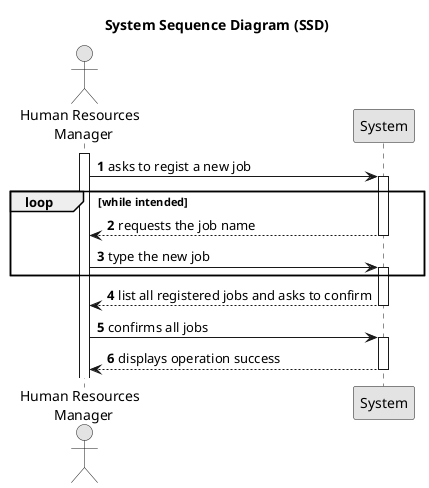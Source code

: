 @startuml
skinparam monochrome true
skinparam packageStyle rectangle
skinparam shadowing false

title System Sequence Diagram (SSD)

autonumber

actor "Human Resources \n Manager" as HRM
participant "System" as System

activate HRM

    HRM -> System : asks to regist a new job
    activate System

    loop while intended
            System --> HRM : requests the job name
        deactivate System

        HRM -> System : type the new job
        activate System
    end

        System --> HRM : list all registered jobs and asks to confirm
    deactivate System

    HRM -> System : confirms all jobs
    activate System

    System --> HRM : displays operation success
    deactivate System

@enduml